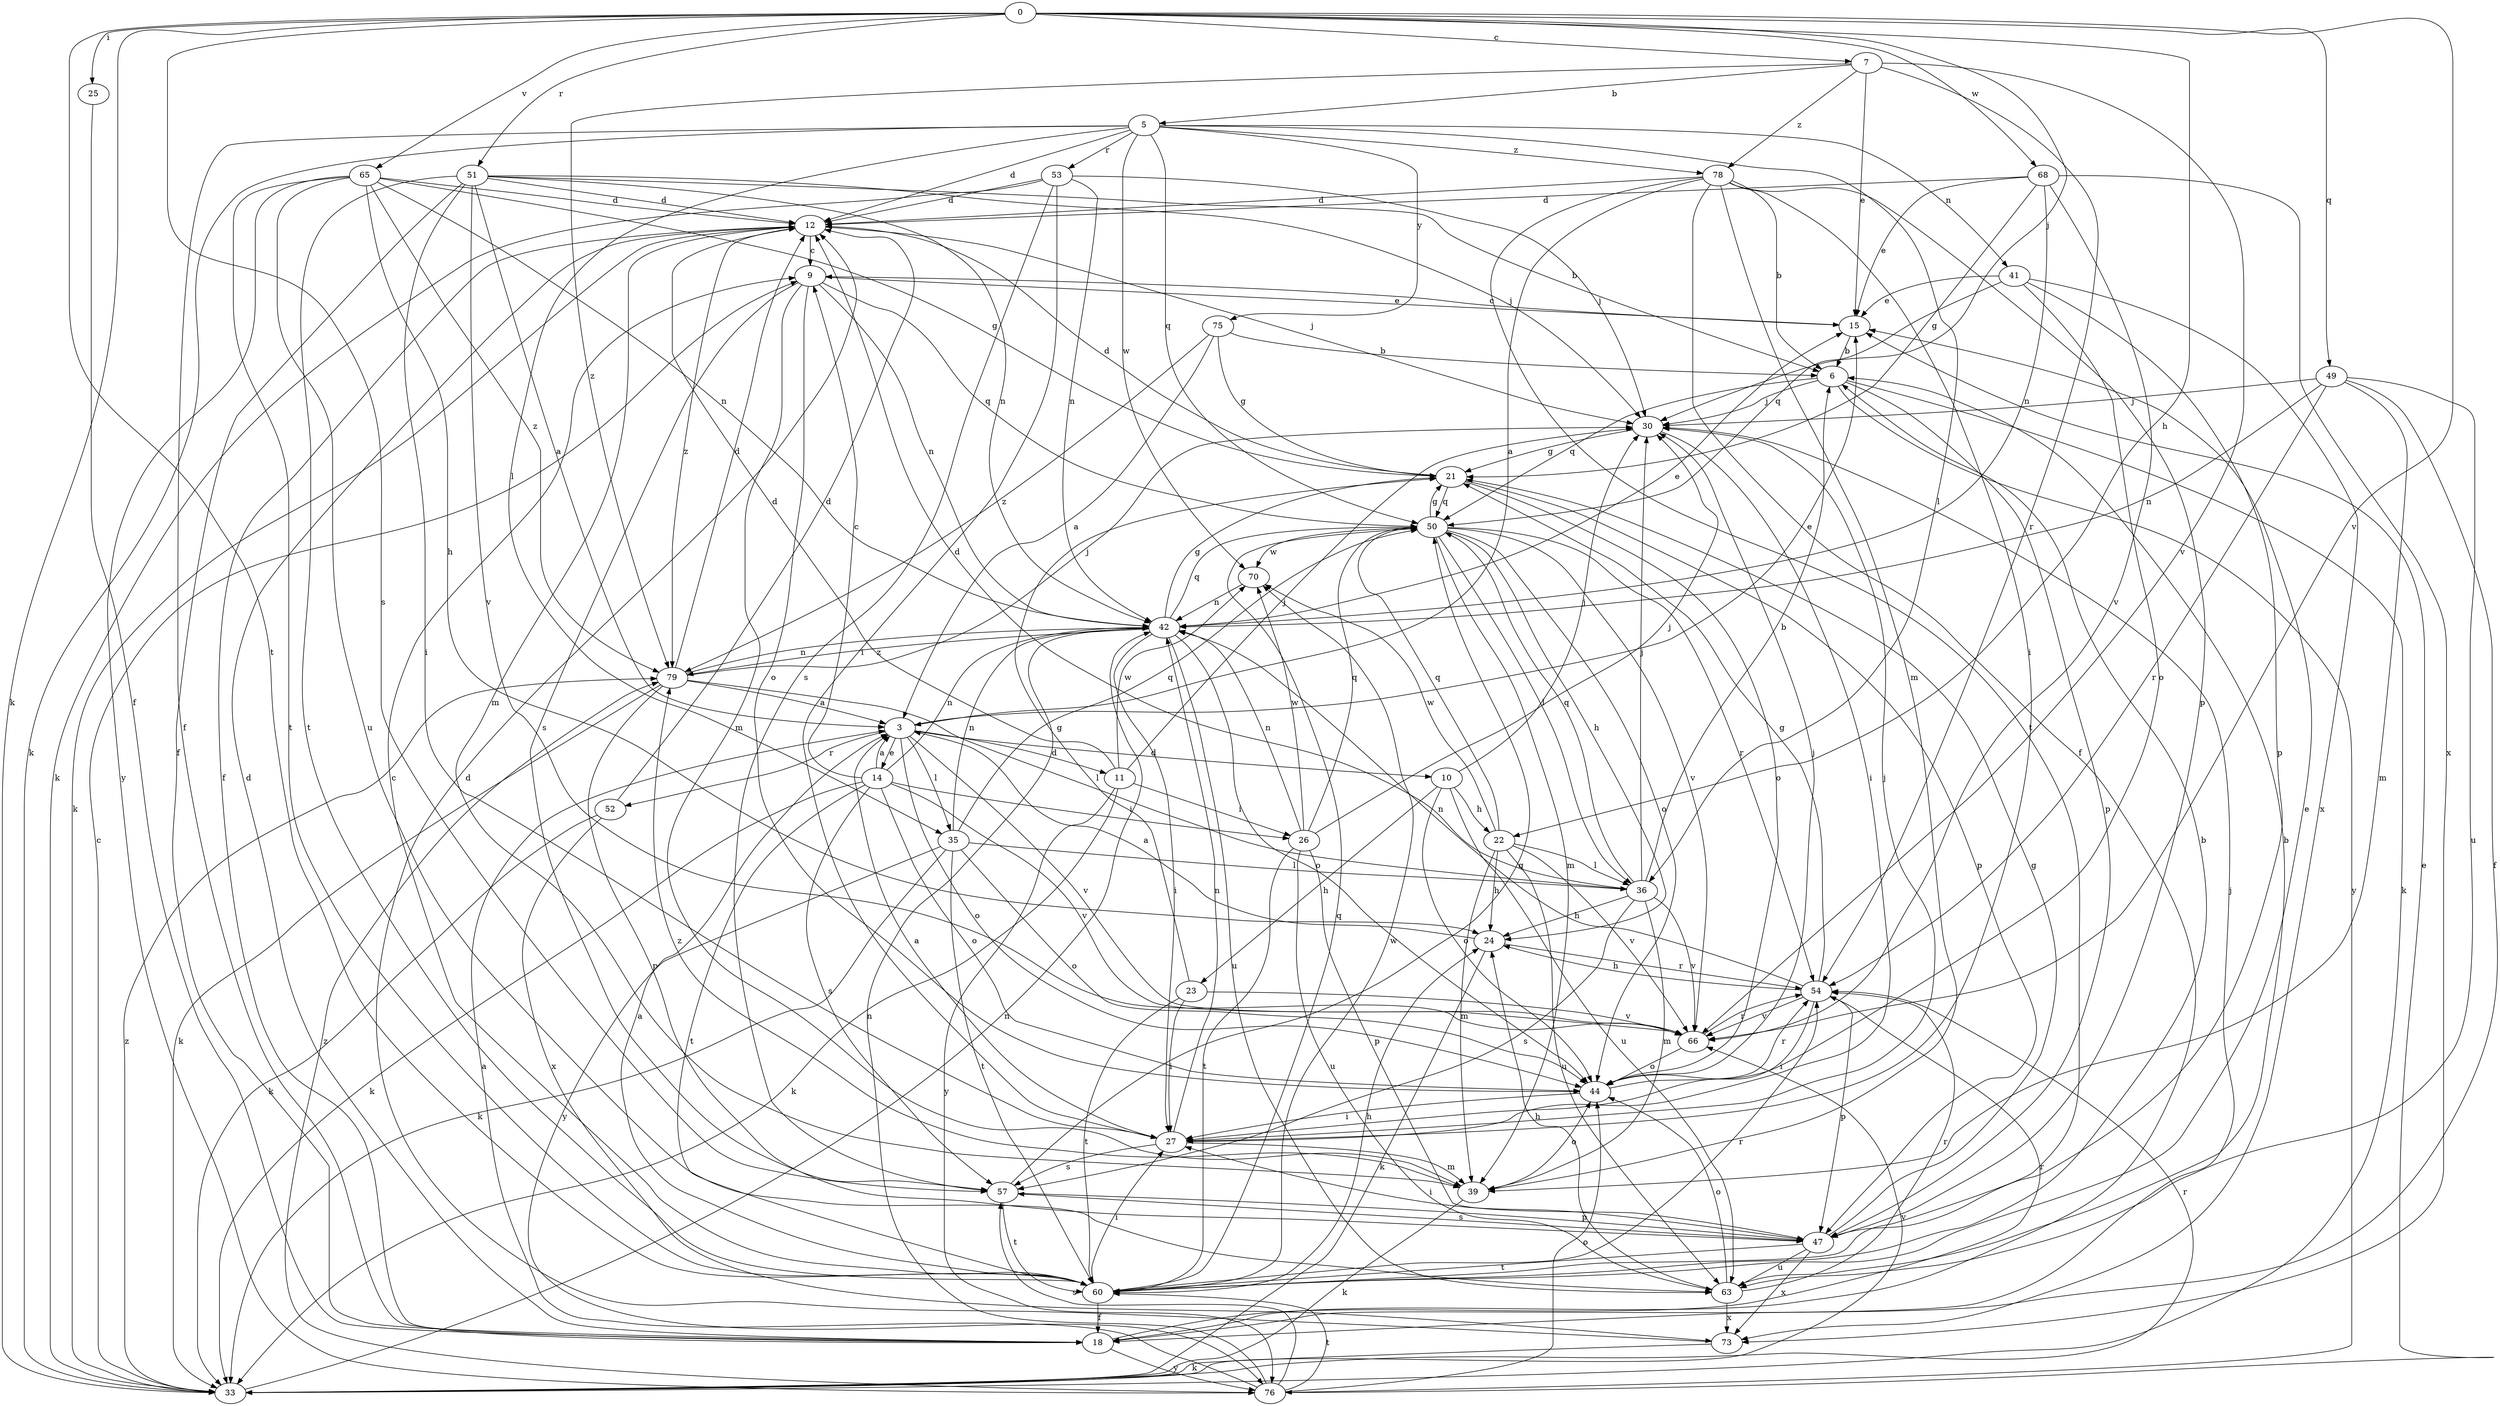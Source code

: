 strict digraph  {
0;
3;
5;
6;
7;
9;
10;
11;
12;
14;
15;
18;
21;
22;
23;
24;
25;
26;
27;
30;
33;
35;
36;
39;
41;
42;
44;
47;
49;
50;
51;
52;
53;
54;
57;
60;
63;
65;
66;
68;
70;
73;
75;
76;
78;
79;
0 -> 7  [label=c];
0 -> 22  [label=h];
0 -> 25  [label=i];
0 -> 30  [label=j];
0 -> 33  [label=k];
0 -> 49  [label=q];
0 -> 51  [label=r];
0 -> 57  [label=s];
0 -> 60  [label=t];
0 -> 65  [label=v];
0 -> 66  [label=v];
0 -> 68  [label=w];
3 -> 10  [label=d];
3 -> 11  [label=d];
3 -> 14  [label=e];
3 -> 15  [label=e];
3 -> 35  [label=l];
3 -> 44  [label=o];
3 -> 52  [label=r];
3 -> 66  [label=v];
5 -> 12  [label=d];
5 -> 18  [label=f];
5 -> 33  [label=k];
5 -> 35  [label=l];
5 -> 36  [label=l];
5 -> 41  [label=n];
5 -> 50  [label=q];
5 -> 53  [label=r];
5 -> 70  [label=w];
5 -> 75  [label=y];
5 -> 78  [label=z];
6 -> 30  [label=j];
6 -> 33  [label=k];
6 -> 47  [label=p];
6 -> 50  [label=q];
6 -> 76  [label=y];
7 -> 5  [label=b];
7 -> 15  [label=e];
7 -> 54  [label=r];
7 -> 66  [label=v];
7 -> 78  [label=z];
7 -> 79  [label=z];
9 -> 15  [label=e];
9 -> 39  [label=m];
9 -> 42  [label=n];
9 -> 44  [label=o];
9 -> 50  [label=q];
9 -> 57  [label=s];
10 -> 22  [label=h];
10 -> 23  [label=h];
10 -> 30  [label=j];
10 -> 44  [label=o];
10 -> 63  [label=u];
11 -> 12  [label=d];
11 -> 26  [label=i];
11 -> 30  [label=j];
11 -> 33  [label=k];
11 -> 70  [label=w];
11 -> 76  [label=y];
12 -> 9  [label=c];
12 -> 18  [label=f];
12 -> 30  [label=j];
12 -> 33  [label=k];
12 -> 39  [label=m];
12 -> 79  [label=z];
14 -> 3  [label=a];
14 -> 9  [label=c];
14 -> 26  [label=i];
14 -> 33  [label=k];
14 -> 42  [label=n];
14 -> 44  [label=o];
14 -> 57  [label=s];
14 -> 60  [label=t];
14 -> 66  [label=v];
15 -> 6  [label=b];
15 -> 9  [label=c];
18 -> 12  [label=d];
18 -> 30  [label=j];
18 -> 54  [label=r];
18 -> 76  [label=y];
21 -> 12  [label=d];
21 -> 44  [label=o];
21 -> 47  [label=p];
21 -> 50  [label=q];
22 -> 24  [label=h];
22 -> 36  [label=l];
22 -> 39  [label=m];
22 -> 50  [label=q];
22 -> 63  [label=u];
22 -> 66  [label=v];
22 -> 70  [label=w];
23 -> 21  [label=g];
23 -> 27  [label=i];
23 -> 60  [label=t];
23 -> 66  [label=v];
24 -> 3  [label=a];
24 -> 33  [label=k];
24 -> 54  [label=r];
25 -> 18  [label=f];
26 -> 30  [label=j];
26 -> 42  [label=n];
26 -> 47  [label=p];
26 -> 50  [label=q];
26 -> 60  [label=t];
26 -> 63  [label=u];
26 -> 70  [label=w];
27 -> 3  [label=a];
27 -> 30  [label=j];
27 -> 39  [label=m];
27 -> 42  [label=n];
27 -> 57  [label=s];
30 -> 21  [label=g];
30 -> 27  [label=i];
33 -> 9  [label=c];
33 -> 42  [label=n];
33 -> 54  [label=r];
33 -> 66  [label=v];
33 -> 79  [label=z];
35 -> 33  [label=k];
35 -> 36  [label=l];
35 -> 42  [label=n];
35 -> 44  [label=o];
35 -> 50  [label=q];
35 -> 60  [label=t];
35 -> 76  [label=y];
36 -> 6  [label=b];
36 -> 12  [label=d];
36 -> 24  [label=h];
36 -> 30  [label=j];
36 -> 39  [label=m];
36 -> 50  [label=q];
36 -> 57  [label=s];
36 -> 66  [label=v];
39 -> 33  [label=k];
39 -> 44  [label=o];
39 -> 79  [label=z];
41 -> 15  [label=e];
41 -> 44  [label=o];
41 -> 47  [label=p];
41 -> 50  [label=q];
41 -> 73  [label=x];
42 -> 15  [label=e];
42 -> 21  [label=g];
42 -> 27  [label=i];
42 -> 44  [label=o];
42 -> 50  [label=q];
42 -> 63  [label=u];
42 -> 79  [label=z];
44 -> 27  [label=i];
44 -> 30  [label=j];
44 -> 54  [label=r];
47 -> 21  [label=g];
47 -> 27  [label=i];
47 -> 57  [label=s];
47 -> 60  [label=t];
47 -> 63  [label=u];
47 -> 73  [label=x];
49 -> 18  [label=f];
49 -> 30  [label=j];
49 -> 39  [label=m];
49 -> 42  [label=n];
49 -> 54  [label=r];
49 -> 63  [label=u];
50 -> 21  [label=g];
50 -> 24  [label=h];
50 -> 36  [label=l];
50 -> 39  [label=m];
50 -> 44  [label=o];
50 -> 54  [label=r];
50 -> 66  [label=v];
50 -> 70  [label=w];
51 -> 3  [label=a];
51 -> 6  [label=b];
51 -> 12  [label=d];
51 -> 18  [label=f];
51 -> 27  [label=i];
51 -> 30  [label=j];
51 -> 42  [label=n];
51 -> 60  [label=t];
51 -> 66  [label=v];
52 -> 12  [label=d];
52 -> 33  [label=k];
52 -> 73  [label=x];
53 -> 12  [label=d];
53 -> 27  [label=i];
53 -> 30  [label=j];
53 -> 33  [label=k];
53 -> 42  [label=n];
53 -> 57  [label=s];
54 -> 21  [label=g];
54 -> 24  [label=h];
54 -> 27  [label=i];
54 -> 42  [label=n];
54 -> 47  [label=p];
54 -> 66  [label=v];
57 -> 47  [label=p];
57 -> 50  [label=q];
57 -> 60  [label=t];
60 -> 3  [label=a];
60 -> 6  [label=b];
60 -> 9  [label=c];
60 -> 15  [label=e];
60 -> 18  [label=f];
60 -> 24  [label=h];
60 -> 27  [label=i];
60 -> 50  [label=q];
60 -> 54  [label=r];
60 -> 70  [label=w];
63 -> 6  [label=b];
63 -> 24  [label=h];
63 -> 44  [label=o];
63 -> 54  [label=r];
63 -> 73  [label=x];
65 -> 12  [label=d];
65 -> 21  [label=g];
65 -> 24  [label=h];
65 -> 42  [label=n];
65 -> 60  [label=t];
65 -> 63  [label=u];
65 -> 76  [label=y];
65 -> 79  [label=z];
66 -> 44  [label=o];
66 -> 54  [label=r];
68 -> 12  [label=d];
68 -> 15  [label=e];
68 -> 21  [label=g];
68 -> 42  [label=n];
68 -> 66  [label=v];
68 -> 73  [label=x];
70 -> 42  [label=n];
73 -> 12  [label=d];
73 -> 33  [label=k];
75 -> 3  [label=a];
75 -> 6  [label=b];
75 -> 21  [label=g];
75 -> 79  [label=z];
76 -> 3  [label=a];
76 -> 15  [label=e];
76 -> 42  [label=n];
76 -> 44  [label=o];
76 -> 57  [label=s];
76 -> 60  [label=t];
76 -> 79  [label=z];
78 -> 3  [label=a];
78 -> 6  [label=b];
78 -> 12  [label=d];
78 -> 18  [label=f];
78 -> 27  [label=i];
78 -> 39  [label=m];
78 -> 47  [label=p];
78 -> 60  [label=t];
79 -> 3  [label=a];
79 -> 12  [label=d];
79 -> 30  [label=j];
79 -> 33  [label=k];
79 -> 36  [label=l];
79 -> 42  [label=n];
79 -> 47  [label=p];
}

